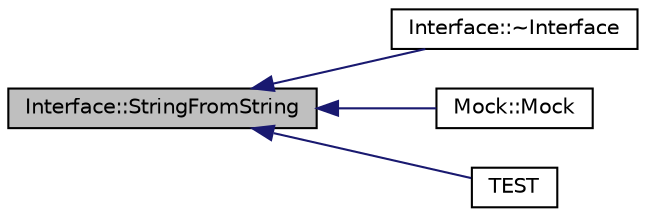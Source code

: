 digraph "Interface::StringFromString"
{
  edge [fontname="Helvetica",fontsize="10",labelfontname="Helvetica",labelfontsize="10"];
  node [fontname="Helvetica",fontsize="10",shape=record];
  rankdir="LR";
  Node22 [label="Interface::StringFromString",height=0.2,width=0.4,color="black", fillcolor="grey75", style="filled", fontcolor="black"];
  Node22 -> Node23 [dir="back",color="midnightblue",fontsize="10",style="solid",fontname="Helvetica"];
  Node23 [label="Interface::~Interface",height=0.2,width=0.4,color="black", fillcolor="white", style="filled",URL="$de/d95/class_interface.html#a67eca71a4ef8d28dc959dd495e2b2b59"];
  Node22 -> Node24 [dir="back",color="midnightblue",fontsize="10",style="solid",fontname="Helvetica"];
  Node24 [label="Mock::Mock",height=0.2,width=0.4,color="black", fillcolor="white", style="filled",URL="$d8/d46/class_mock.html#a2b9528f2e7fcf9738201a5ea667c1998"];
  Node22 -> Node25 [dir="back",color="midnightblue",fontsize="10",style="solid",fontname="Helvetica"];
  Node25 [label="TEST",height=0.2,width=0.4,color="black", fillcolor="white", style="filled",URL="$d8/dce/gmock__link__test_8h.html#a7fc9e5ba927fb0b787c401830d96e845"];
}
